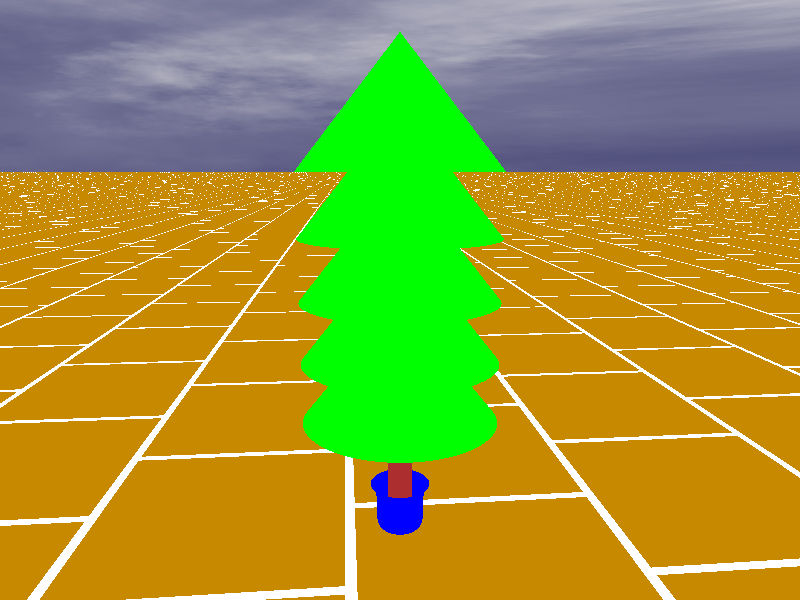 #include "shapes.inc"
#include "colors.inc"
#include "textures.inc"
#include "woods.inc"
#include "glass.inc"
#include "metals.inc"
#include "functions.inc" 
#include "stones1.inc"
#include "skies.inc"

#declare Pi = 3.1415926535897932384626;
#declare ciel=1;
#declare sca=15;

// axes
#declare Font="cyrvetic.ttf"
#declare O3=<0,0,0>;
#declare I=<1,0,0>;
#declare J=<0,1,0>;
#declare K=<0,0,1>;
#declare rCyl=0.025;
#declare rCone=0.075;

camera {
location <1.2*sca,1*sca,1*sca>
 look_at <0,0,10>
 sky   <0,0,1> // pour avoir le Z en haut
 right <-image_width/image_height,0,0> // pour un repere direct
}



     light_source { <-17, 0, 0> color Magenta }
     light_source { <0, 0, 0> color White }
     light_source { <0, 0, 0> color rgb <0.75,0.5,0.59>spotlight radius 2 falloff 10 tightness 10 point_at <10,0,0>}
     light_source { <0 , 10 , 0 > color  rgb <0.5,0.5,0.49>}
     light_source { <10 , 10 , 10 > color  rgb <0.825,0.5,0.9>}
     light_source { <15 , 15 , -15 > color Red }
     light_source { <15 , 15 , 0 > color Green }
     light_source { <15 , -15 , 15 > color rgb <0.5,0.25,0.49>}



background {White}


global_settings{
  max_trace_level 60//32*3
  ambient_light 1.00
  assumed_gamma 2.0
}


#if (ciel)
    sky_sphere {S_Cloud5 rotate <90,0.051, 1>}
#end

#macro flecheDiffuseNom(G,H,Coul,alph,rCyl,rCon,diffu,text1,sca,rot,trans)
#local H1 = G + alph* (H-G);
union{
    union{
      cylinder{
	  G, H1, rCyl
     }
      cone{
	  H1, rCon
	  H , 0
      }
    }
    text {
                ttf "timrom.ttf"  text1
	        0.1, 0  
                scale sca 
                rotate rot
                translate trans   
    } 
    pigment {color Coul} finish {diffuse diffu}
}// fin union
#end // fin macro fleche
/*

//sca,rot,trans
flecheDiffuseNom(O3,I,Red,0.75,rCyl,rCone,1,"X",0.35,<90,0,0>,<0.5,0,0.125>)
flecheDiffuseNom(O3,J,Green,0.75,rCyl,rCone,1,"Y",0.35,<90,0,-45>,<0.0,0.75,0.1250>)
flecheDiffuseNom(O3,K,Blue,0.75,rCyl,rCone,1,"Z",0.35,<90,0,180>,<-0.20,0.0,0.750>)
*/
plane{
-z 150
  pigment{ brick rgbt<1.0,1.,1.0,0.250>, rgbt<0.750,.5,0.0,0.850>  
	      mortar 5 brick_size 125   
	 }	
rotate <0,0,45>
}
                                                                                                                                                                    



#declare P1=<1,1>;//milieu pot
#declare P2=<1,1.5>;//tg milieu haut pot
#declare P3=<1,2>;//tg haut pot
#declare P4=<1.25,2>;//haut pot
#declare P5=<1,0>;//tg milieu bas pot
#declare P6=<1,0>;//tg bas pot
#declare P7=<0,0>;//bas pot
#declare R=0.5;//rayon du sapin
#declare A=<0,0,0>;//base du tronc
#declare B=<0,0,15>;//haut du tronc
#declare C1h=<0,0,20>;//haut du plus haut cone
#declare C1b=<0,0,15>;//bas du plus haut cone
#declare C2h=<0,0,17.5>;//haut du plus haut cone
#declare C2b=<0,0,12.5>;//bas du plus haut cone
#declare C3h=<0,0,15>;//haut du plus haut cone
#declare C3b=<0,0,10>;//bas du plus haut cone
#declare C4h=<0,0,12.5>;//haut du plus haut cone
#declare C4b=<0,0,7.5>;//bas du plus haut cone
#declare C5h=<0,0,10>;//haut du plus haut cone
#declare C5b=<0,0,5>;//bas du plus haut cone




// CSG merge, merge all of shapes 1...N
// like 'union', but melted together so no overlap seam lines inside
merge {
    lathe {
        bezier_spline
        4,
        P1 P2 P3 P4
        rotate <90,0,0>
        pigment{ Blue }
    }
    
    lathe {
        bezier_spline
        4,
        P7 P6 P5 P1
        rotate <90,0,0>
        pigment{ Blue }
    }
    difference{
        cone{
            C1b 4
            C1h 0
            pigment{Green}
        }        
        cylinder{
            A B R
            pigment{Brown}
        }
    
    }
    difference{
        cone{
            C2b 4
            C2h 0
            pigment{Green}
        }        
        cylinder{
            A B R
            pigment{Brown}
        }
    
    }
    difference{
        cone{
            C3b 4
            C3h 0
            pigment{Green}
        }        
        cylinder{
            A B R
            pigment{Brown}
        }
    
    }
    difference{
        cone{
            C4b 4
            C4h 0
            pigment{Green}
        }        
        cylinder{
            A B R
            pigment{Brown}
        }
    
    }
    difference{
        cone{
            C5b 4
            C5h 0
            pigment{Green}
        }        
        cylinder{
            A B R
            pigment{Brown}
        }
    
    }
            
    cylinder{
        A B R
        pigment{Brown}
    }
    
}

